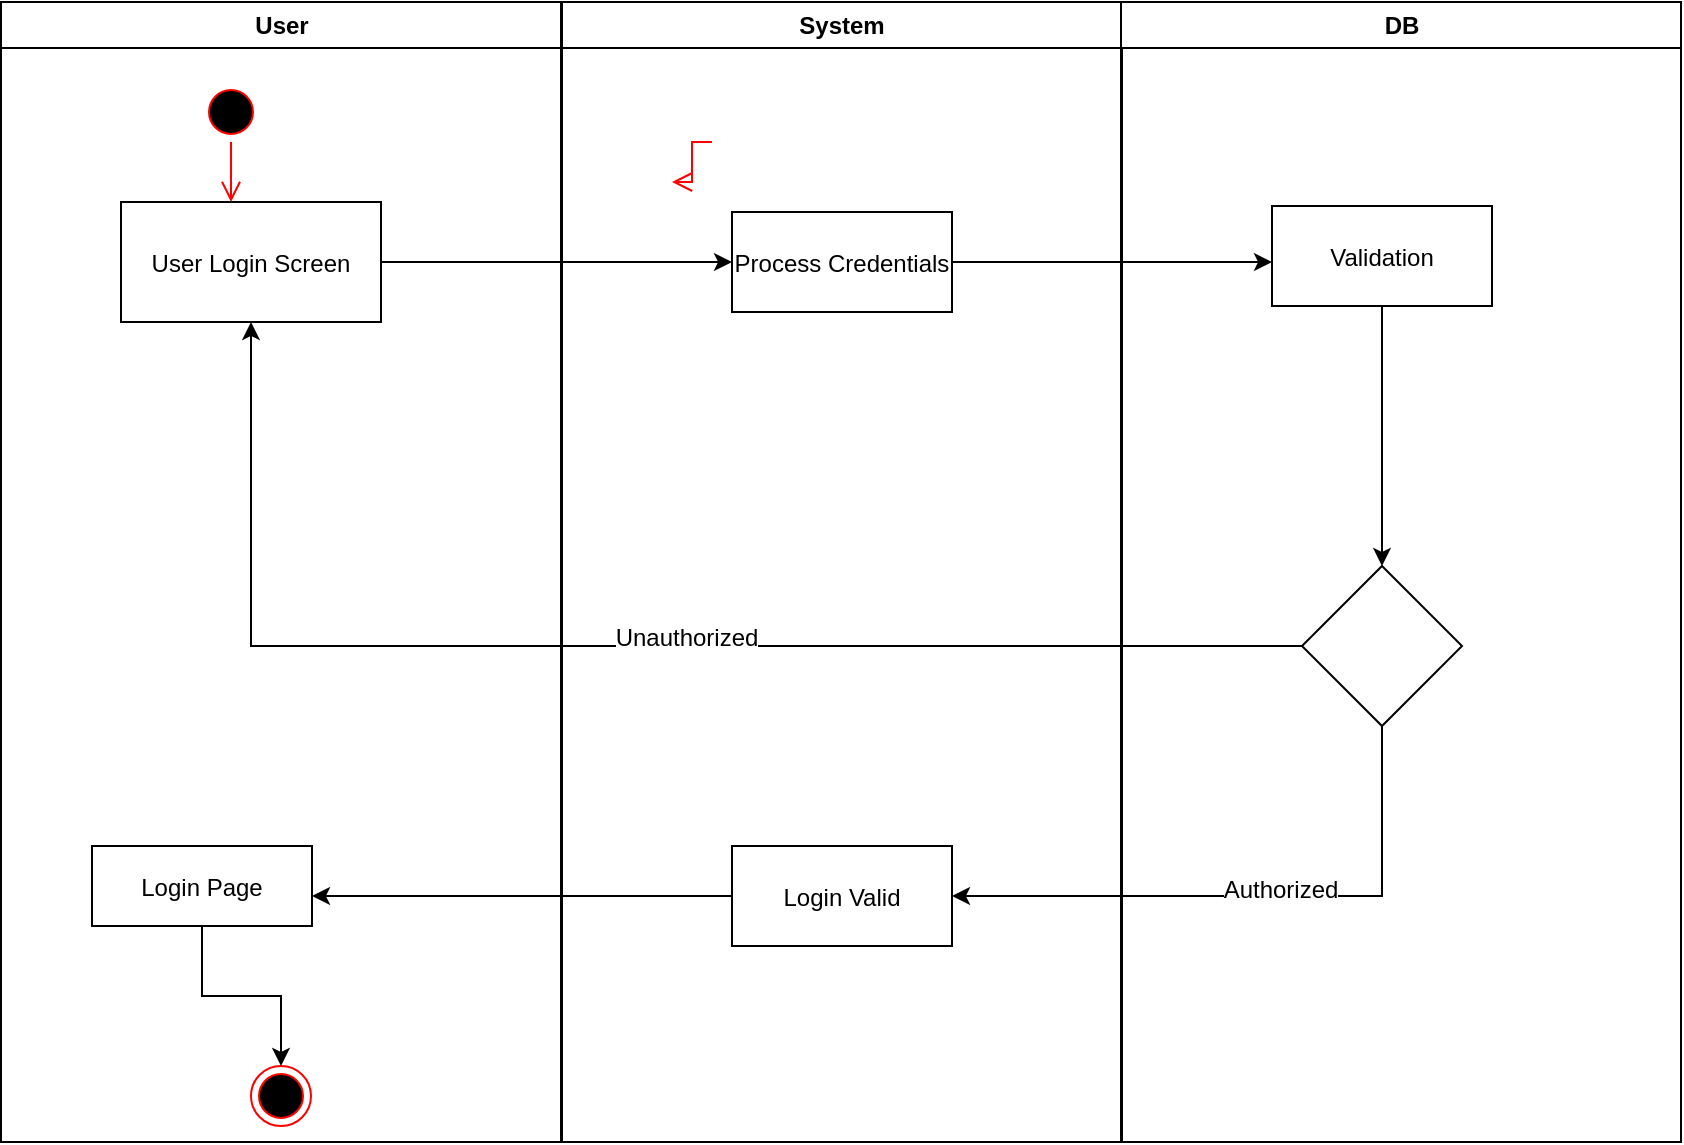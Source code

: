 <mxfile version="12.9.6" type="device"><diagram name="Page-1" id="e7e014a7-5840-1c2e-5031-d8a46d1fe8dd"><mxGraphModel dx="1426" dy="673" grid="1" gridSize="10" guides="1" tooltips="1" connect="1" arrows="1" fold="1" page="1" pageScale="1" pageWidth="1169" pageHeight="826" background="none" math="0" shadow="0"><root><mxCell id="0"/><mxCell id="1" parent="0"/><mxCell id="2" value="User" style="swimlane;whiteSpace=wrap" parent="1" vertex="1"><mxGeometry x="164.5" y="128" width="280" height="570" as="geometry"/></mxCell><mxCell id="5" value="" style="ellipse;shape=startState;fillColor=#000000;strokeColor=#ff0000;" parent="2" vertex="1"><mxGeometry x="100" y="40" width="30" height="30" as="geometry"/></mxCell><mxCell id="6" value="" style="edgeStyle=elbowEdgeStyle;elbow=horizontal;verticalAlign=bottom;endArrow=open;endSize=8;strokeColor=#FF0000;endFill=1;rounded=0" parent="2" source="5" target="7" edge="1"><mxGeometry x="100" y="40" as="geometry"><mxPoint x="115" y="110" as="targetPoint"/></mxGeometry></mxCell><mxCell id="7" value="User Login Screen" style="" parent="2" vertex="1"><mxGeometry x="60" y="100" width="130" height="60" as="geometry"/></mxCell><mxCell id="38" value="" style="ellipse;shape=endState;fillColor=#000000;strokeColor=#ff0000" parent="2" vertex="1"><mxGeometry x="125" y="532" width="30" height="30" as="geometry"/></mxCell><mxCell id="3" value="System" style="swimlane;whiteSpace=wrap" parent="1" vertex="1"><mxGeometry x="445" y="128" width="280" height="570" as="geometry"/></mxCell><mxCell id="14" value="" style="edgeStyle=elbowEdgeStyle;elbow=horizontal;verticalAlign=bottom;endArrow=open;endSize=8;strokeColor=#FF0000;endFill=1;rounded=0" parent="3" target="15" edge="1"><mxGeometry x="40" y="20" as="geometry"><mxPoint x="55" y="90" as="targetPoint"/><mxPoint x="75" y="70" as="sourcePoint"/></mxGeometry></mxCell><mxCell id="18" value="Process Credentials" style="" parent="3" vertex="1"><mxGeometry x="85" y="105" width="110" height="50" as="geometry"/></mxCell><mxCell id="4" value="DB" style="swimlane;whiteSpace=wrap" parent="1" vertex="1"><mxGeometry x="724.5" y="128" width="280" height="570" as="geometry"/></mxCell><mxCell id="juirRFlF8L2QkisrAoXT-44" style="edgeStyle=orthogonalEdgeStyle;rounded=0;orthogonalLoop=1;jettySize=auto;html=1;" edge="1" parent="1" source="18"><mxGeometry relative="1" as="geometry"><mxPoint x="800" y="258" as="targetPoint"/></mxGeometry></mxCell><mxCell id="juirRFlF8L2QkisrAoXT-46" style="edgeStyle=orthogonalEdgeStyle;rounded=0;orthogonalLoop=1;jettySize=auto;html=1;" edge="1" parent="1" source="juirRFlF8L2QkisrAoXT-45" target="juirRFlF8L2QkisrAoXT-47"><mxGeometry relative="1" as="geometry"><mxPoint x="855" y="450" as="targetPoint"/></mxGeometry></mxCell><mxCell id="juirRFlF8L2QkisrAoXT-45" value="Validation" style="" vertex="1" parent="1"><mxGeometry x="800" y="230" width="110" height="50" as="geometry"/></mxCell><mxCell id="juirRFlF8L2QkisrAoXT-48" style="edgeStyle=orthogonalEdgeStyle;rounded=0;orthogonalLoop=1;jettySize=auto;html=1;" edge="1" parent="1" source="juirRFlF8L2QkisrAoXT-47" target="7"><mxGeometry relative="1" as="geometry"/></mxCell><mxCell id="juirRFlF8L2QkisrAoXT-49" value="Unauthorized" style="text;html=1;align=center;verticalAlign=middle;resizable=0;points=[];labelBackgroundColor=#ffffff;" vertex="1" connectable="0" parent="juirRFlF8L2QkisrAoXT-48"><mxGeometry x="-0.104" y="-4" relative="1" as="geometry"><mxPoint as="offset"/></mxGeometry></mxCell><mxCell id="juirRFlF8L2QkisrAoXT-51" style="edgeStyle=orthogonalEdgeStyle;rounded=0;orthogonalLoop=1;jettySize=auto;html=1;entryX=1;entryY=0.5;entryDx=0;entryDy=0;" edge="1" parent="1" source="juirRFlF8L2QkisrAoXT-47" target="juirRFlF8L2QkisrAoXT-50"><mxGeometry relative="1" as="geometry"><mxPoint x="600" y="610" as="targetPoint"/><Array as="points"><mxPoint x="855" y="575"/></Array></mxGeometry></mxCell><mxCell id="juirRFlF8L2QkisrAoXT-52" value="Authorized" style="text;html=1;align=center;verticalAlign=middle;resizable=0;points=[];labelBackgroundColor=#ffffff;" vertex="1" connectable="0" parent="juirRFlF8L2QkisrAoXT-51"><mxGeometry x="-0.453" y="-51" relative="1" as="geometry"><mxPoint as="offset"/></mxGeometry></mxCell><mxCell id="juirRFlF8L2QkisrAoXT-47" value="" style="rhombus;whiteSpace=wrap;html=1;" vertex="1" parent="1"><mxGeometry x="815" y="410" width="80" height="80" as="geometry"/></mxCell><mxCell id="juirRFlF8L2QkisrAoXT-50" value="Login Valid" style="" vertex="1" parent="1"><mxGeometry x="530" y="550" width="110" height="50" as="geometry"/></mxCell><mxCell id="juirRFlF8L2QkisrAoXT-54" style="edgeStyle=orthogonalEdgeStyle;rounded=0;orthogonalLoop=1;jettySize=auto;html=1;" edge="1" parent="1"><mxGeometry relative="1" as="geometry"><mxPoint x="320" y="575" as="targetPoint"/><mxPoint x="530" y="575" as="sourcePoint"/></mxGeometry></mxCell><mxCell id="juirRFlF8L2QkisrAoXT-56" style="edgeStyle=orthogonalEdgeStyle;rounded=0;orthogonalLoop=1;jettySize=auto;html=1;" edge="1" parent="1" source="juirRFlF8L2QkisrAoXT-55" target="38"><mxGeometry relative="1" as="geometry"/></mxCell><mxCell id="juirRFlF8L2QkisrAoXT-55" value="Login Page" style="" vertex="1" parent="1"><mxGeometry x="210" y="550" width="110" height="40" as="geometry"/></mxCell><mxCell id="juirRFlF8L2QkisrAoXT-57" style="edgeStyle=orthogonalEdgeStyle;rounded=0;orthogonalLoop=1;jettySize=auto;html=1;" edge="1" parent="1" source="7" target="18"><mxGeometry relative="1" as="geometry"/></mxCell></root></mxGraphModel></diagram></mxfile>